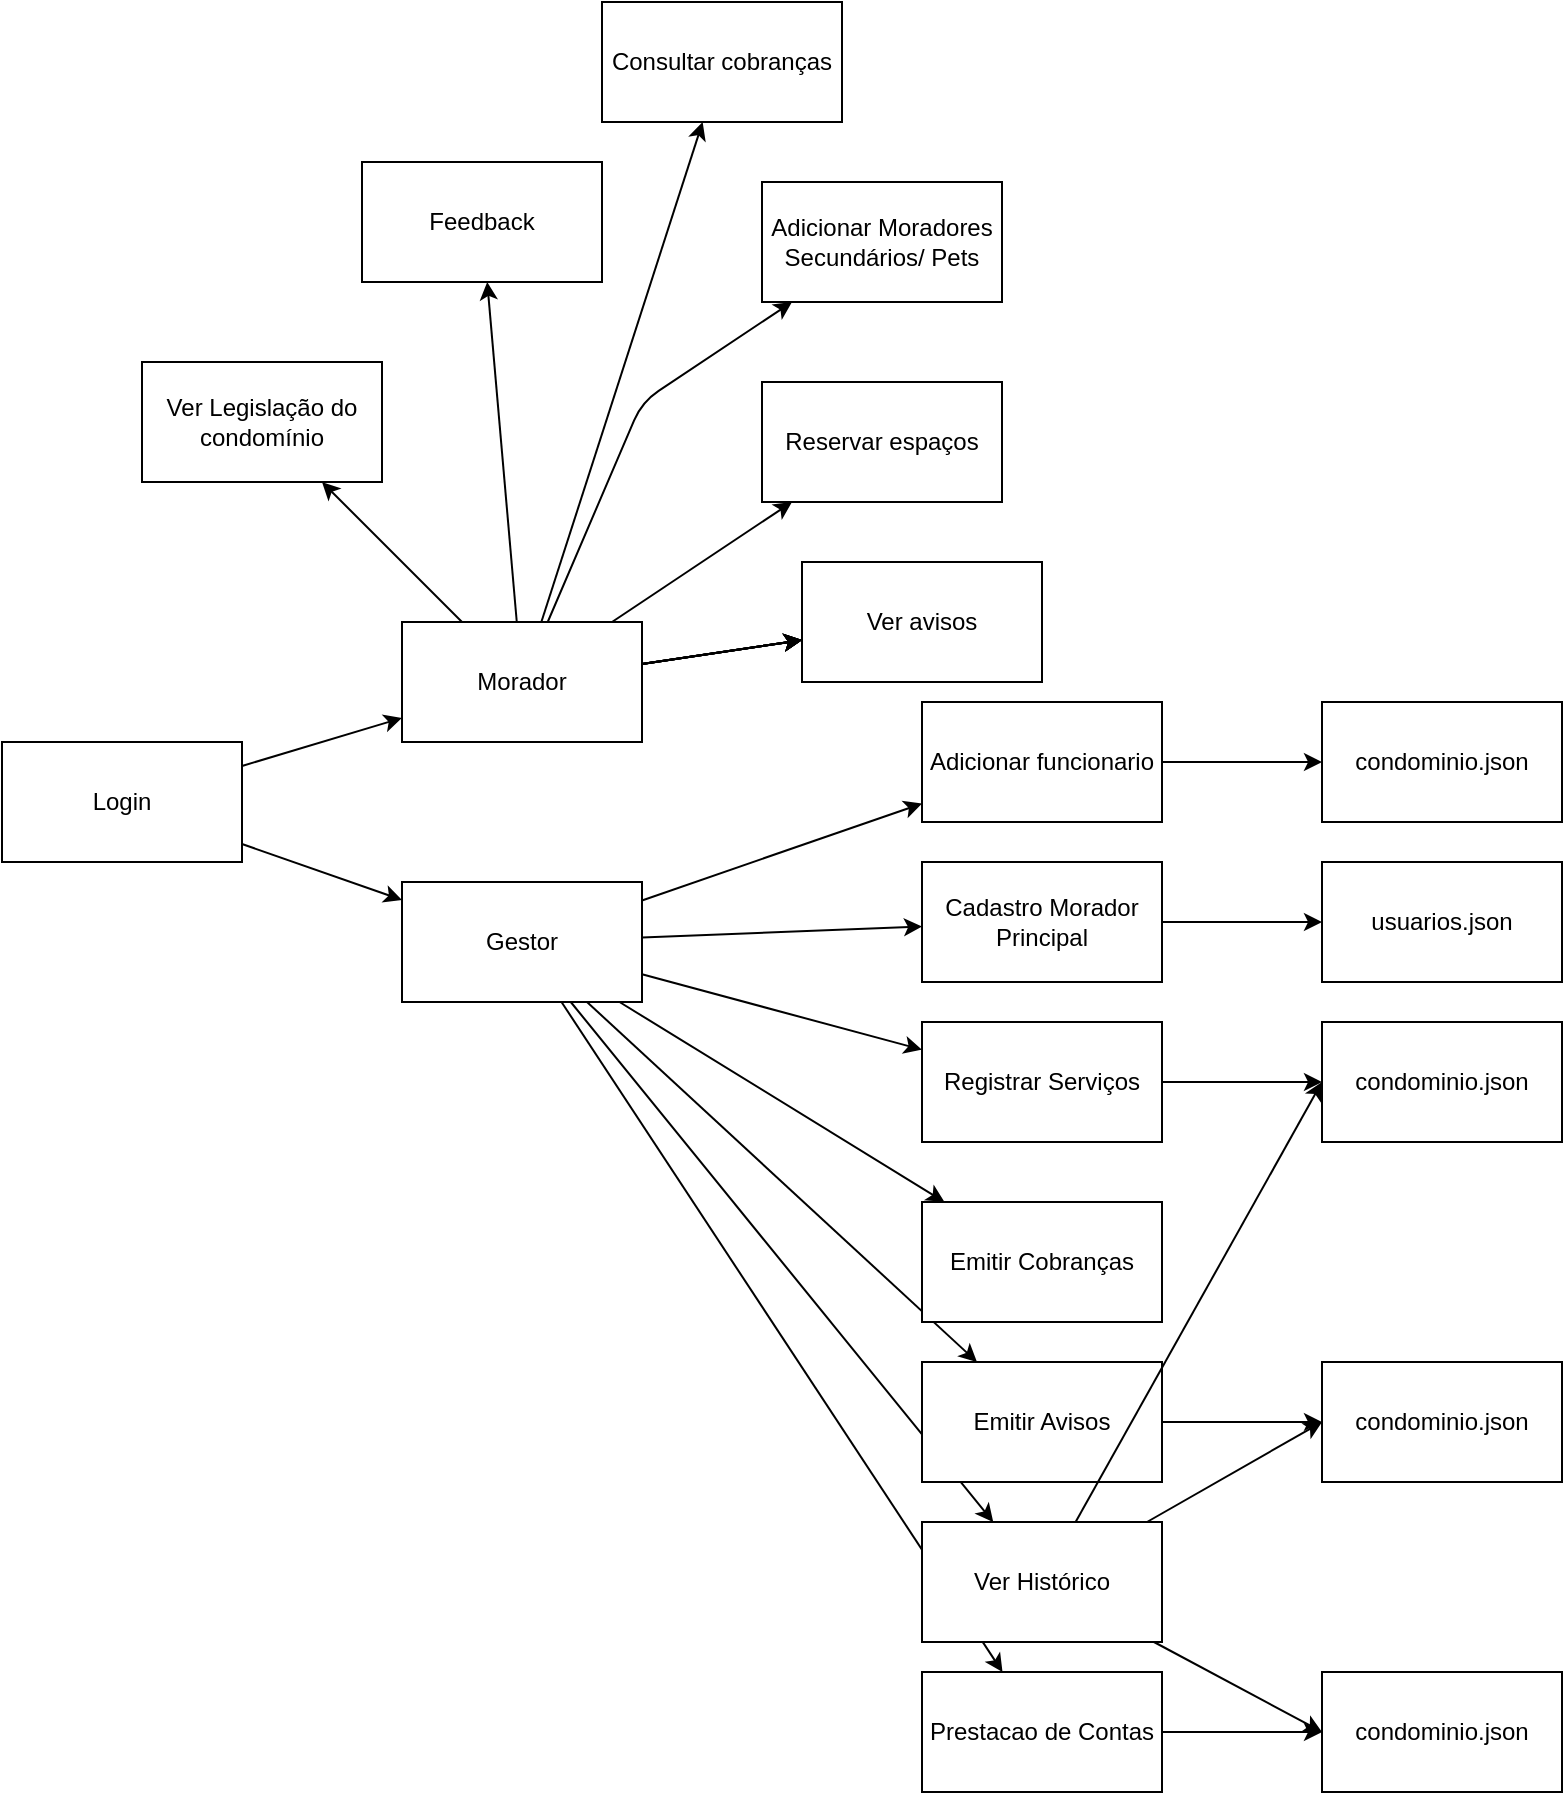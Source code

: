 <mxfile>
    <diagram id="FmqnAElZUlyrwBjLy68H" name="Page-1">
        <mxGraphModel dx="574" dy="1996" grid="1" gridSize="10" guides="1" tooltips="1" connect="1" arrows="1" fold="1" page="1" pageScale="1" pageWidth="827" pageHeight="1169" math="0" shadow="0">
            <root>
                <mxCell id="0"/>
                <mxCell id="1" parent="0"/>
                <mxCell id="4" value="" style="edgeStyle=none;html=1;" parent="1" source="2" target="3" edge="1">
                    <mxGeometry relative="1" as="geometry"/>
                </mxCell>
                <mxCell id="6" value="" style="edgeStyle=none;html=1;" parent="1" source="2" target="5" edge="1">
                    <mxGeometry relative="1" as="geometry"/>
                </mxCell>
                <mxCell id="2" value="Login" style="rounded=0;whiteSpace=wrap;html=1;" parent="1" vertex="1">
                    <mxGeometry x="60" y="90" width="120" height="60" as="geometry"/>
                </mxCell>
                <mxCell id="13" value="" style="html=1;" parent="1" source="3" target="8" edge="1">
                    <mxGeometry relative="1" as="geometry">
                        <Array as="points">
                            <mxPoint x="380" y="-80"/>
                        </Array>
                    </mxGeometry>
                </mxCell>
                <mxCell id="15" value="" style="edgeStyle=none;html=1;" parent="1" source="3" target="14" edge="1">
                    <mxGeometry relative="1" as="geometry"/>
                </mxCell>
                <mxCell id="17" value="" style="edgeStyle=none;html=1;" parent="1" source="3" target="16" edge="1">
                    <mxGeometry relative="1" as="geometry"/>
                </mxCell>
                <mxCell id="19" value="" style="edgeStyle=none;html=1;" parent="1" source="3" target="18" edge="1">
                    <mxGeometry relative="1" as="geometry"/>
                </mxCell>
                <mxCell id="20" value="" style="edgeStyle=none;html=1;" parent="1" source="3" target="18" edge="1">
                    <mxGeometry relative="1" as="geometry"/>
                </mxCell>
                <mxCell id="21" value="" style="edgeStyle=none;html=1;" parent="1" source="3" target="18" edge="1">
                    <mxGeometry relative="1" as="geometry"/>
                </mxCell>
                <mxCell id="22" value="" style="edgeStyle=none;html=1;" parent="1" source="3" target="18" edge="1">
                    <mxGeometry relative="1" as="geometry"/>
                </mxCell>
                <mxCell id="23" value="" style="edgeStyle=none;html=1;" parent="1" source="3" target="18" edge="1">
                    <mxGeometry relative="1" as="geometry"/>
                </mxCell>
                <mxCell id="24" value="" style="edgeStyle=none;html=1;" parent="1" source="3" target="18" edge="1">
                    <mxGeometry relative="1" as="geometry"/>
                </mxCell>
                <mxCell id="26" value="" style="edgeStyle=none;html=1;" parent="1" source="3" target="25" edge="1">
                    <mxGeometry relative="1" as="geometry"/>
                </mxCell>
                <mxCell id="28" value="" style="edgeStyle=none;html=1;" parent="1" source="3" target="27" edge="1">
                    <mxGeometry relative="1" as="geometry"/>
                </mxCell>
                <mxCell id="3" value="Morador" style="whiteSpace=wrap;html=1;rounded=0;" parent="1" vertex="1">
                    <mxGeometry x="260" y="30" width="120" height="60" as="geometry"/>
                </mxCell>
                <mxCell id="30" value="" style="edgeStyle=none;html=1;" parent="1" source="5" target="29" edge="1">
                    <mxGeometry relative="1" as="geometry"/>
                </mxCell>
                <mxCell id="32" value="" style="edgeStyle=none;html=1;" parent="1" source="5" target="31" edge="1">
                    <mxGeometry relative="1" as="geometry"/>
                </mxCell>
                <mxCell id="37" value="" style="edgeStyle=none;html=1;" parent="1" source="5" target="36" edge="1">
                    <mxGeometry relative="1" as="geometry"/>
                </mxCell>
                <mxCell id="39" value="" style="edgeStyle=none;html=1;" parent="1" source="5" target="38" edge="1">
                    <mxGeometry relative="1" as="geometry"/>
                </mxCell>
                <mxCell id="41" value="" style="edgeStyle=none;html=1;" parent="1" source="5" target="40" edge="1">
                    <mxGeometry relative="1" as="geometry"/>
                </mxCell>
                <mxCell id="43" value="" style="edgeStyle=none;html=1;" parent="1" source="5" target="42" edge="1">
                    <mxGeometry relative="1" as="geometry"/>
                </mxCell>
                <mxCell id="56" value="" style="edgeStyle=none;html=1;" edge="1" parent="1" source="5" target="55">
                    <mxGeometry relative="1" as="geometry"/>
                </mxCell>
                <mxCell id="5" value="Gestor&lt;br&gt;" style="whiteSpace=wrap;html=1;rounded=0;" parent="1" vertex="1">
                    <mxGeometry x="260" y="160" width="120" height="60" as="geometry"/>
                </mxCell>
                <mxCell id="8" value="Adicionar Moradores Secundários/ Pets" style="whiteSpace=wrap;html=1;rounded=0;" parent="1" vertex="1">
                    <mxGeometry x="440" y="-190" width="120" height="60" as="geometry"/>
                </mxCell>
                <mxCell id="14" value="Reservar espaços" style="whiteSpace=wrap;html=1;rounded=0;" parent="1" vertex="1">
                    <mxGeometry x="440" y="-90" width="120" height="60" as="geometry"/>
                </mxCell>
                <mxCell id="16" value="Consultar cobranças" style="whiteSpace=wrap;html=1;rounded=0;" parent="1" vertex="1">
                    <mxGeometry x="360" y="-280" width="120" height="60" as="geometry"/>
                </mxCell>
                <mxCell id="18" value="Ver avisos" style="whiteSpace=wrap;html=1;rounded=0;" parent="1" vertex="1">
                    <mxGeometry x="460" width="120" height="60" as="geometry"/>
                </mxCell>
                <mxCell id="25" value="Feedback&lt;br&gt;" style="whiteSpace=wrap;html=1;rounded=0;" parent="1" vertex="1">
                    <mxGeometry x="240" y="-200" width="120" height="60" as="geometry"/>
                </mxCell>
                <mxCell id="27" value="Ver Legislação do condomínio" style="whiteSpace=wrap;html=1;rounded=0;" parent="1" vertex="1">
                    <mxGeometry x="130" y="-100" width="120" height="60" as="geometry"/>
                </mxCell>
                <mxCell id="45" value="" style="edgeStyle=none;html=1;" edge="1" parent="1" source="29" target="44">
                    <mxGeometry relative="1" as="geometry"/>
                </mxCell>
                <mxCell id="29" value="Cadastro Morador Principal&lt;br&gt;" style="whiteSpace=wrap;html=1;rounded=0;" parent="1" vertex="1">
                    <mxGeometry x="520" y="150" width="120" height="60" as="geometry"/>
                </mxCell>
                <mxCell id="47" value="" style="edgeStyle=none;html=1;" edge="1" parent="1" source="31" target="46">
                    <mxGeometry relative="1" as="geometry"/>
                </mxCell>
                <mxCell id="31" value="Registrar Serviços" style="whiteSpace=wrap;html=1;rounded=0;" parent="1" vertex="1">
                    <mxGeometry x="520" y="230" width="120" height="60" as="geometry"/>
                </mxCell>
                <mxCell id="36" value="Emitir Cobranças" style="whiteSpace=wrap;html=1;rounded=0;" parent="1" vertex="1">
                    <mxGeometry x="520" y="320" width="120" height="60" as="geometry"/>
                </mxCell>
                <mxCell id="49" value="" style="edgeStyle=none;html=1;" edge="1" parent="1" source="38" target="48">
                    <mxGeometry relative="1" as="geometry"/>
                </mxCell>
                <mxCell id="38" value="Emitir Avisos" style="whiteSpace=wrap;html=1;rounded=0;" parent="1" vertex="1">
                    <mxGeometry x="520" y="400" width="120" height="60" as="geometry"/>
                </mxCell>
                <mxCell id="50" style="edgeStyle=none;html=1;entryX=0;entryY=0.5;entryDx=0;entryDy=0;" edge="1" parent="1" source="40" target="48">
                    <mxGeometry relative="1" as="geometry"/>
                </mxCell>
                <mxCell id="51" style="edgeStyle=none;html=1;entryX=0;entryY=0.5;entryDx=0;entryDy=0;" edge="1" parent="1" source="40" target="46">
                    <mxGeometry relative="1" as="geometry"/>
                </mxCell>
                <mxCell id="59" style="edgeStyle=none;html=1;entryX=0;entryY=0.5;entryDx=0;entryDy=0;" edge="1" parent="1" source="40" target="52">
                    <mxGeometry relative="1" as="geometry"/>
                </mxCell>
                <mxCell id="40" value="Ver Histórico" style="whiteSpace=wrap;html=1;rounded=0;" parent="1" vertex="1">
                    <mxGeometry x="520" y="480" width="120" height="60" as="geometry"/>
                </mxCell>
                <mxCell id="53" value="" style="edgeStyle=none;html=1;" edge="1" parent="1" source="42" target="52">
                    <mxGeometry relative="1" as="geometry"/>
                </mxCell>
                <mxCell id="42" value="Prestacao de Contas" style="whiteSpace=wrap;html=1;rounded=0;" parent="1" vertex="1">
                    <mxGeometry x="520" y="555" width="120" height="60" as="geometry"/>
                </mxCell>
                <mxCell id="44" value="usuarios.json" style="whiteSpace=wrap;html=1;rounded=0;" vertex="1" parent="1">
                    <mxGeometry x="720" y="150" width="120" height="60" as="geometry"/>
                </mxCell>
                <mxCell id="46" value="condominio.json" style="whiteSpace=wrap;html=1;rounded=0;" vertex="1" parent="1">
                    <mxGeometry x="720" y="230" width="120" height="60" as="geometry"/>
                </mxCell>
                <mxCell id="48" value="condominio.json" style="whiteSpace=wrap;html=1;rounded=0;" vertex="1" parent="1">
                    <mxGeometry x="720" y="400" width="120" height="60" as="geometry"/>
                </mxCell>
                <mxCell id="52" value="condominio.json" style="whiteSpace=wrap;html=1;rounded=0;" vertex="1" parent="1">
                    <mxGeometry x="720" y="555" width="120" height="60" as="geometry"/>
                </mxCell>
                <mxCell id="58" value="" style="edgeStyle=none;html=1;" edge="1" parent="1" source="55" target="57">
                    <mxGeometry relative="1" as="geometry"/>
                </mxCell>
                <mxCell id="55" value="Adicionar funcionario&lt;br&gt;" style="whiteSpace=wrap;html=1;rounded=0;" vertex="1" parent="1">
                    <mxGeometry x="520" y="70" width="120" height="60" as="geometry"/>
                </mxCell>
                <mxCell id="57" value="condominio.json" style="whiteSpace=wrap;html=1;rounded=0;" vertex="1" parent="1">
                    <mxGeometry x="720" y="70" width="120" height="60" as="geometry"/>
                </mxCell>
            </root>
        </mxGraphModel>
    </diagram>
</mxfile>
